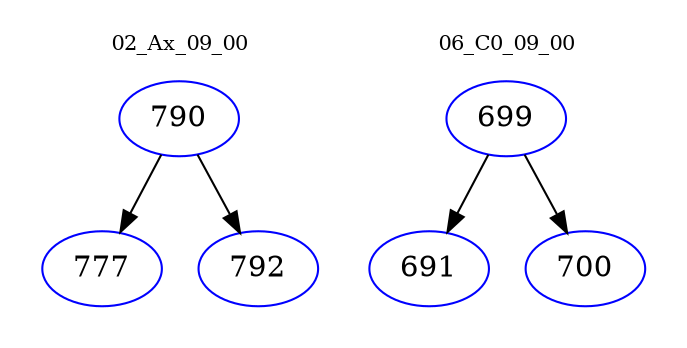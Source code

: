 digraph{
subgraph cluster_0 {
color = white
label = "02_Ax_09_00";
fontsize=10;
T0_790 [label="790", color="blue"]
T0_790 -> T0_777 [color="black"]
T0_777 [label="777", color="blue"]
T0_790 -> T0_792 [color="black"]
T0_792 [label="792", color="blue"]
}
subgraph cluster_1 {
color = white
label = "06_C0_09_00";
fontsize=10;
T1_699 [label="699", color="blue"]
T1_699 -> T1_691 [color="black"]
T1_691 [label="691", color="blue"]
T1_699 -> T1_700 [color="black"]
T1_700 [label="700", color="blue"]
}
}
